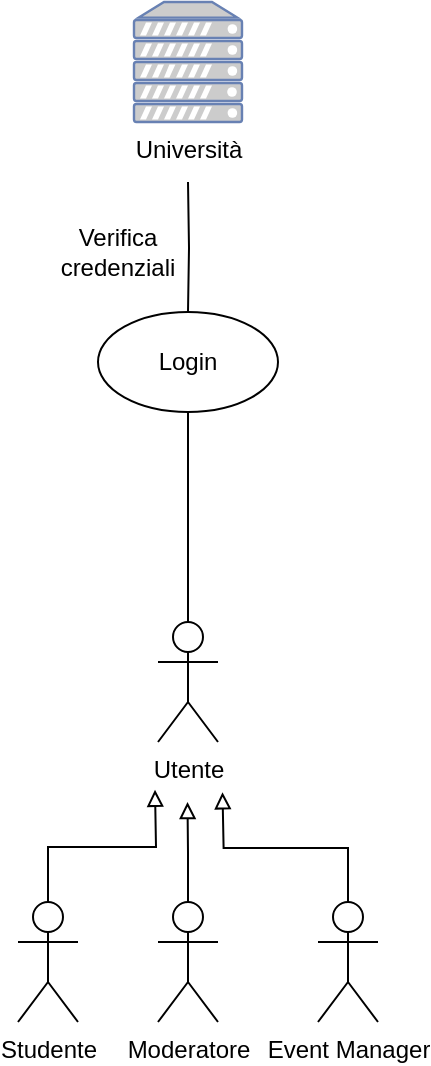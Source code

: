 <mxfile version="16.5.1" type="device"><diagram id="l0pk1YuH1LsruiyoG6-k" name="Pagina-1"><mxGraphModel dx="1422" dy="877" grid="1" gridSize="10" guides="1" tooltips="1" connect="1" arrows="1" fold="1" page="1" pageScale="1" pageWidth="827" pageHeight="1169" math="0" shadow="0"><root><mxCell id="0"/><mxCell id="1" parent="0"/><mxCell id="DNv81mLA6ZTkRqxB_Dxf-29" style="edgeStyle=orthogonalEdgeStyle;rounded=0;orthogonalLoop=1;jettySize=auto;html=1;exitX=0.5;exitY=0;exitDx=0;exitDy=0;exitPerimeter=0;startArrow=none;startFill=0;endArrow=block;endFill=0;" parent="1" source="DNv81mLA6ZTkRqxB_Dxf-3" edge="1"><mxGeometry relative="1" as="geometry"><mxPoint x="238.5" y="483.875" as="targetPoint"/></mxGeometry></mxCell><mxCell id="DNv81mLA6ZTkRqxB_Dxf-3" value="Studente" style="shape=umlActor;verticalLabelPosition=bottom;verticalAlign=top;html=1;outlineConnect=0;" parent="1" vertex="1"><mxGeometry x="170" y="540" width="30" height="60" as="geometry"/></mxCell><mxCell id="DNv81mLA6ZTkRqxB_Dxf-31" style="edgeStyle=orthogonalEdgeStyle;rounded=0;orthogonalLoop=1;jettySize=auto;html=1;exitX=0.5;exitY=0;exitDx=0;exitDy=0;exitPerimeter=0;startArrow=none;startFill=0;endArrow=block;endFill=0;" parent="1" source="DNv81mLA6ZTkRqxB_Dxf-4" edge="1"><mxGeometry relative="1" as="geometry"><mxPoint x="272.25" y="485.125" as="targetPoint"/></mxGeometry></mxCell><mxCell id="DNv81mLA6ZTkRqxB_Dxf-4" value="Event Manager" style="shape=umlActor;verticalLabelPosition=bottom;verticalAlign=top;html=1;outlineConnect=0;" parent="1" vertex="1"><mxGeometry x="320" y="540" width="30" height="60" as="geometry"/></mxCell><mxCell id="DNv81mLA6ZTkRqxB_Dxf-21" style="edgeStyle=orthogonalEdgeStyle;rounded=0;orthogonalLoop=1;jettySize=auto;html=1;endArrow=none;endFill=0;startArrow=none;startFill=0;" parent="1" target="DNv81mLA6ZTkRqxB_Dxf-7" edge="1"><mxGeometry relative="1" as="geometry"><mxPoint x="255" y="180" as="sourcePoint"/></mxGeometry></mxCell><mxCell id="DNv81mLA6ZTkRqxB_Dxf-30" style="edgeStyle=orthogonalEdgeStyle;rounded=0;orthogonalLoop=1;jettySize=auto;html=1;exitX=0.5;exitY=0;exitDx=0;exitDy=0;exitPerimeter=0;startArrow=none;startFill=0;endArrow=block;endFill=0;" parent="1" source="DNv81mLA6ZTkRqxB_Dxf-6" edge="1"><mxGeometry relative="1" as="geometry"><mxPoint x="254.75" y="490" as="targetPoint"/></mxGeometry></mxCell><mxCell id="DNv81mLA6ZTkRqxB_Dxf-6" value="Moderatore" style="shape=umlActor;verticalLabelPosition=bottom;verticalAlign=top;html=1;outlineConnect=0;" parent="1" vertex="1"><mxGeometry x="240" y="540" width="30" height="60" as="geometry"/></mxCell><mxCell id="DNv81mLA6ZTkRqxB_Dxf-7" value="Login" style="ellipse;whiteSpace=wrap;html=1;" parent="1" vertex="1"><mxGeometry x="210" y="245" width="90" height="50" as="geometry"/></mxCell><mxCell id="DNv81mLA6ZTkRqxB_Dxf-27" value="Verifica&lt;br&gt;credenziali" style="text;html=1;strokeColor=none;fillColor=none;align=center;verticalAlign=middle;whiteSpace=wrap;rounded=0;" parent="1" vertex="1"><mxGeometry x="190" y="200" width="60" height="30" as="geometry"/></mxCell><mxCell id="DNv81mLA6ZTkRqxB_Dxf-33" style="edgeStyle=orthogonalEdgeStyle;rounded=0;orthogonalLoop=1;jettySize=auto;html=1;exitX=0.5;exitY=0;exitDx=0;exitDy=0;exitPerimeter=0;startArrow=none;startFill=0;endArrow=none;endFill=0;" parent="1" source="DNv81mLA6ZTkRqxB_Dxf-28" target="DNv81mLA6ZTkRqxB_Dxf-7" edge="1"><mxGeometry relative="1" as="geometry"/></mxCell><mxCell id="DNv81mLA6ZTkRqxB_Dxf-28" value="Utente" style="shape=umlActor;verticalLabelPosition=bottom;verticalAlign=top;html=1;outlineConnect=0;" parent="1" vertex="1"><mxGeometry x="240" y="400" width="30" height="60" as="geometry"/></mxCell><mxCell id="JgTXVt9letddLxdsotII-1" value="&lt;font color=&quot;#000000&quot;&gt;Università&lt;/font&gt;" style="fontColor=#0066CC;verticalAlign=top;verticalLabelPosition=bottom;labelPosition=center;align=center;html=1;outlineConnect=0;fillColor=#CCCCCC;strokeColor=#6881B3;gradientColor=none;gradientDirection=north;strokeWidth=2;shape=mxgraph.networks.server;" parent="1" vertex="1"><mxGeometry x="228" y="90" width="54" height="60" as="geometry"/></mxCell></root></mxGraphModel></diagram></mxfile>
